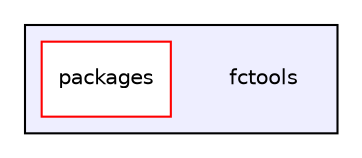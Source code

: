 digraph "fctools" {
  compound=true
  node [ fontsize="10", fontname="Helvetica"];
  edge [ labelfontsize="10", labelfontname="Helvetica"];
  subgraph clusterdir_b29131faccb6cd84ad5696d291df0073 {
    graph [ bgcolor="#eeeeff", pencolor="black", label="" URL="dir_b29131faccb6cd84ad5696d291df0073.html"];
    dir_b29131faccb6cd84ad5696d291df0073 [shape=plaintext label="fctools"];
    dir_35d57c07b4f2fc6032f32727c27ed664 [shape=box label="packages" color="red" fillcolor="white" style="filled" URL="dir_35d57c07b4f2fc6032f32727c27ed664.html"];
  }
}
